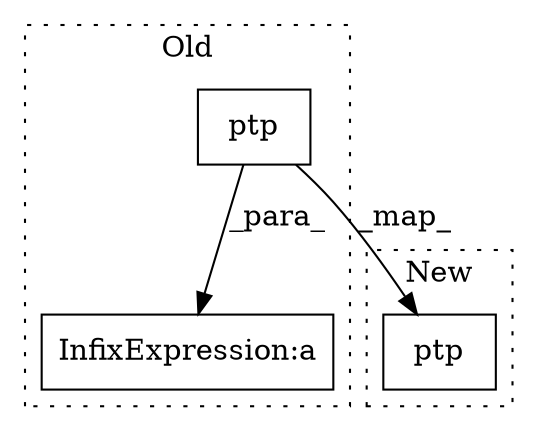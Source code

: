 digraph G {
subgraph cluster0 {
1 [label="ptp" a="32" s="552" l="5" shape="box"];
3 [label="InfixExpression:a" a="27" s="545" l="3" shape="box"];
label = "Old";
style="dotted";
}
subgraph cluster1 {
2 [label="ptp" a="32" s="552" l="5" shape="box"];
label = "New";
style="dotted";
}
1 -> 2 [label="_map_"];
1 -> 3 [label="_para_"];
}